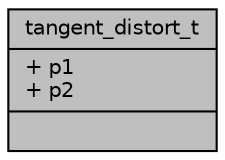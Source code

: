 digraph "tangent_distort_t"
{
 // INTERACTIVE_SVG=YES
 // LATEX_PDF_SIZE
  bgcolor="transparent";
  edge [fontname="Helvetica",fontsize="10",labelfontname="Helvetica",labelfontsize="10"];
  node [fontname="Helvetica",fontsize="10",shape=record];
  Node1 [label="{tangent_distort_t\n|+ p1\l+ p2\l|}",height=0.2,width=0.4,color="black", fillcolor="grey75", style="filled", fontcolor="black",tooltip="tangential distortion parameters"];
}
